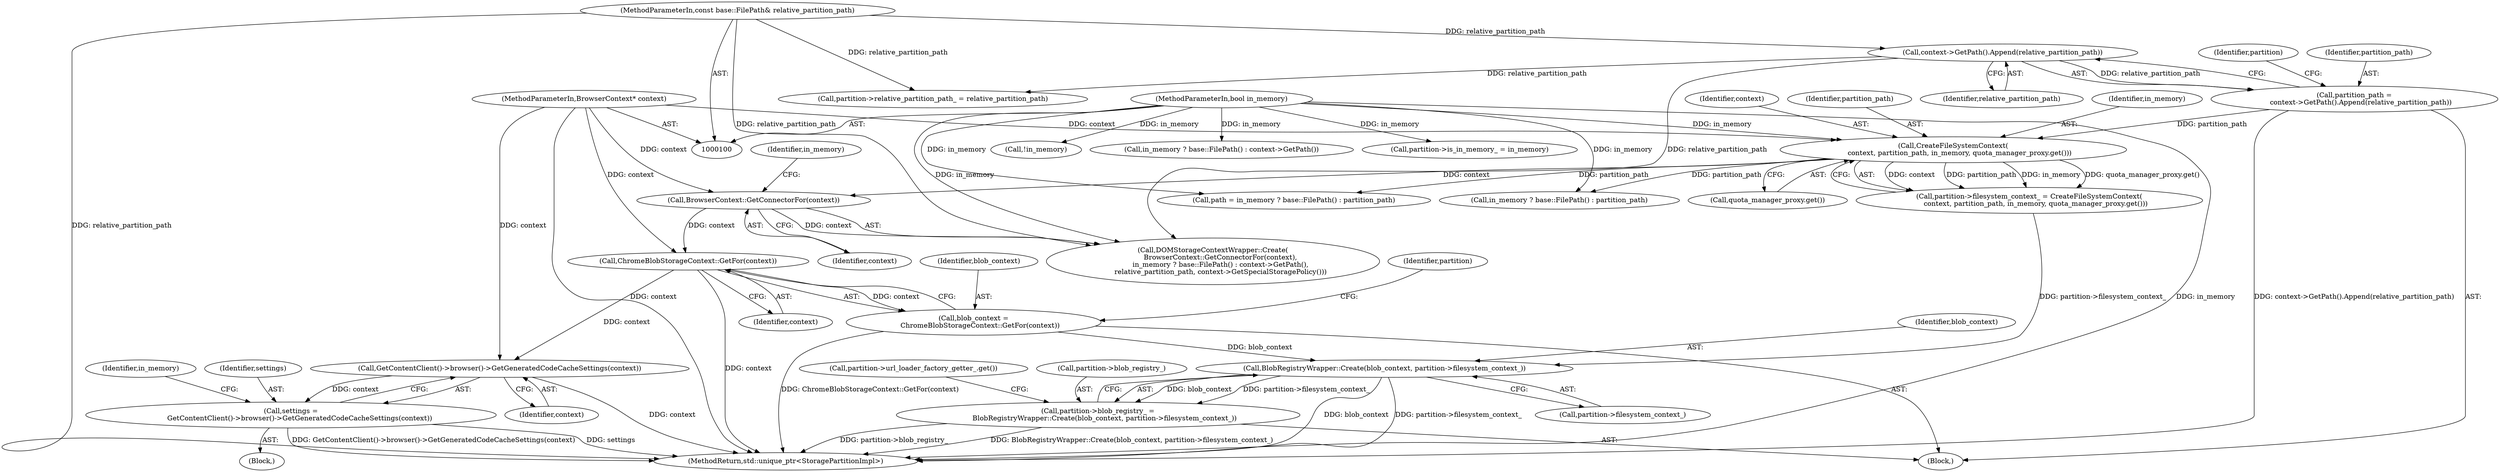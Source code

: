 digraph "0_Chrome_ba169c14aa9cc2efd708a878ae21ff34f3898fe0_2@pointer" {
"1000308" [label="(Call,ChromeBlobStorageContext::GetFor(context))"];
"1000171" [label="(Call,BrowserContext::GetConnectorFor(context))"];
"1000146" [label="(Call,CreateFileSystemContext(\n      context, partition_path, in_memory, quota_manager_proxy.get()))"];
"1000101" [label="(MethodParameterIn,BrowserContext* context)"];
"1000114" [label="(Call,partition_path =\n      context->GetPath().Append(relative_partition_path))"];
"1000116" [label="(Call,context->GetPath().Append(relative_partition_path))"];
"1000103" [label="(MethodParameterIn,const base::FilePath& relative_partition_path)"];
"1000102" [label="(MethodParameterIn,bool in_memory)"];
"1000306" [label="(Call,blob_context =\n      ChromeBlobStorageContext::GetFor(context))"];
"1000328" [label="(Call,BlobRegistryWrapper::Create(blob_context, partition->filesystem_context_))"];
"1000324" [label="(Call,partition->blob_registry_ =\n      BlobRegistryWrapper::Create(blob_context, partition->filesystem_context_))"];
"1000347" [label="(Call,GetContentClient()->browser()->GetGeneratedCodeCacheSettings(context))"];
"1000345" [label="(Call,settings =\n        GetContentClient()->browser()->GetGeneratedCodeCacheSettings(context))"];
"1000142" [label="(Call,partition->filesystem_context_ = CreateFileSystemContext(\n      context, partition_path, in_memory, quota_manager_proxy.get()))"];
"1000306" [label="(Call,blob_context =\n      ChromeBlobStorageContext::GetFor(context))"];
"1000148" [label="(Identifier,partition_path)"];
"1000101" [label="(MethodParameterIn,BrowserContext* context)"];
"1000309" [label="(Identifier,context)"];
"1000351" [label="(Call,!in_memory)"];
"1000117" [label="(Identifier,relative_partition_path)"];
"1000149" [label="(Identifier,in_memory)"];
"1000330" [label="(Call,partition->filesystem_context_)"];
"1000325" [label="(Call,partition->blob_registry_)"];
"1000345" [label="(Call,settings =\n        GetContentClient()->browser()->GetGeneratedCodeCacheSettings(context))"];
"1000328" [label="(Call,BlobRegistryWrapper::Create(blob_context, partition->filesystem_context_))"];
"1000346" [label="(Identifier,settings)"];
"1000174" [label="(Identifier,in_memory)"];
"1000120" [label="(Identifier,partition)"];
"1000307" [label="(Identifier,blob_context)"];
"1000171" [label="(Call,BrowserContext::GetConnectorFor(context))"];
"1000170" [label="(Call,DOMStorageContextWrapper::Create(\n       BrowserContext::GetConnectorFor(context),\n       in_memory ? base::FilePath() : context->GetPath(),\n       relative_partition_path, context->GetSpecialStoragePolicy()))"];
"1000377" [label="(MethodReturn,std::unique_ptr<StoragePartitionImpl>)"];
"1000308" [label="(Call,ChromeBlobStorageContext::GetFor(context))"];
"1000324" [label="(Call,partition->blob_registry_ =\n      BlobRegistryWrapper::Create(blob_context, partition->filesystem_context_))"];
"1000348" [label="(Identifier,context)"];
"1000186" [label="(Call,path = in_memory ? base::FilePath() : partition_path)"];
"1000334" [label="(Call,partition->url_loader_factory_getter_.get())"];
"1000150" [label="(Call,quota_manager_proxy.get())"];
"1000116" [label="(Call,context->GetPath().Append(relative_partition_path))"];
"1000329" [label="(Identifier,blob_context)"];
"1000173" [label="(Call,in_memory ? base::FilePath() : context->GetPath())"];
"1000352" [label="(Identifier,in_memory)"];
"1000115" [label="(Identifier,partition_path)"];
"1000146" [label="(Call,CreateFileSystemContext(\n      context, partition_path, in_memory, quota_manager_proxy.get()))"];
"1000114" [label="(Call,partition_path =\n      context->GetPath().Append(relative_partition_path))"];
"1000343" [label="(Block,)"];
"1000105" [label="(Block,)"];
"1000347" [label="(Call,GetContentClient()->browser()->GetGeneratedCodeCacheSettings(context))"];
"1000103" [label="(MethodParameterIn,const base::FilePath& relative_partition_path)"];
"1000147" [label="(Identifier,context)"];
"1000129" [label="(Call,partition->relative_partition_path_ = relative_partition_path)"];
"1000124" [label="(Call,partition->is_in_memory_ = in_memory)"];
"1000102" [label="(MethodParameterIn,bool in_memory)"];
"1000188" [label="(Call,in_memory ? base::FilePath() : partition_path)"];
"1000312" [label="(Identifier,partition)"];
"1000172" [label="(Identifier,context)"];
"1000308" -> "1000306"  [label="AST: "];
"1000308" -> "1000309"  [label="CFG: "];
"1000309" -> "1000308"  [label="AST: "];
"1000306" -> "1000308"  [label="CFG: "];
"1000308" -> "1000377"  [label="DDG: context"];
"1000308" -> "1000306"  [label="DDG: context"];
"1000171" -> "1000308"  [label="DDG: context"];
"1000101" -> "1000308"  [label="DDG: context"];
"1000308" -> "1000347"  [label="DDG: context"];
"1000171" -> "1000170"  [label="AST: "];
"1000171" -> "1000172"  [label="CFG: "];
"1000172" -> "1000171"  [label="AST: "];
"1000174" -> "1000171"  [label="CFG: "];
"1000171" -> "1000170"  [label="DDG: context"];
"1000146" -> "1000171"  [label="DDG: context"];
"1000101" -> "1000171"  [label="DDG: context"];
"1000146" -> "1000142"  [label="AST: "];
"1000146" -> "1000150"  [label="CFG: "];
"1000147" -> "1000146"  [label="AST: "];
"1000148" -> "1000146"  [label="AST: "];
"1000149" -> "1000146"  [label="AST: "];
"1000150" -> "1000146"  [label="AST: "];
"1000142" -> "1000146"  [label="CFG: "];
"1000146" -> "1000142"  [label="DDG: context"];
"1000146" -> "1000142"  [label="DDG: partition_path"];
"1000146" -> "1000142"  [label="DDG: in_memory"];
"1000146" -> "1000142"  [label="DDG: quota_manager_proxy.get()"];
"1000101" -> "1000146"  [label="DDG: context"];
"1000114" -> "1000146"  [label="DDG: partition_path"];
"1000102" -> "1000146"  [label="DDG: in_memory"];
"1000146" -> "1000186"  [label="DDG: partition_path"];
"1000146" -> "1000188"  [label="DDG: partition_path"];
"1000101" -> "1000100"  [label="AST: "];
"1000101" -> "1000377"  [label="DDG: context"];
"1000101" -> "1000347"  [label="DDG: context"];
"1000114" -> "1000105"  [label="AST: "];
"1000114" -> "1000116"  [label="CFG: "];
"1000115" -> "1000114"  [label="AST: "];
"1000116" -> "1000114"  [label="AST: "];
"1000120" -> "1000114"  [label="CFG: "];
"1000114" -> "1000377"  [label="DDG: context->GetPath().Append(relative_partition_path)"];
"1000116" -> "1000114"  [label="DDG: relative_partition_path"];
"1000116" -> "1000117"  [label="CFG: "];
"1000117" -> "1000116"  [label="AST: "];
"1000103" -> "1000116"  [label="DDG: relative_partition_path"];
"1000116" -> "1000129"  [label="DDG: relative_partition_path"];
"1000116" -> "1000170"  [label="DDG: relative_partition_path"];
"1000103" -> "1000100"  [label="AST: "];
"1000103" -> "1000377"  [label="DDG: relative_partition_path"];
"1000103" -> "1000129"  [label="DDG: relative_partition_path"];
"1000103" -> "1000170"  [label="DDG: relative_partition_path"];
"1000102" -> "1000100"  [label="AST: "];
"1000102" -> "1000377"  [label="DDG: in_memory"];
"1000102" -> "1000124"  [label="DDG: in_memory"];
"1000102" -> "1000170"  [label="DDG: in_memory"];
"1000102" -> "1000173"  [label="DDG: in_memory"];
"1000102" -> "1000186"  [label="DDG: in_memory"];
"1000102" -> "1000188"  [label="DDG: in_memory"];
"1000102" -> "1000351"  [label="DDG: in_memory"];
"1000306" -> "1000105"  [label="AST: "];
"1000307" -> "1000306"  [label="AST: "];
"1000312" -> "1000306"  [label="CFG: "];
"1000306" -> "1000377"  [label="DDG: ChromeBlobStorageContext::GetFor(context)"];
"1000306" -> "1000328"  [label="DDG: blob_context"];
"1000328" -> "1000324"  [label="AST: "];
"1000328" -> "1000330"  [label="CFG: "];
"1000329" -> "1000328"  [label="AST: "];
"1000330" -> "1000328"  [label="AST: "];
"1000324" -> "1000328"  [label="CFG: "];
"1000328" -> "1000377"  [label="DDG: blob_context"];
"1000328" -> "1000377"  [label="DDG: partition->filesystem_context_"];
"1000328" -> "1000324"  [label="DDG: blob_context"];
"1000328" -> "1000324"  [label="DDG: partition->filesystem_context_"];
"1000142" -> "1000328"  [label="DDG: partition->filesystem_context_"];
"1000324" -> "1000105"  [label="AST: "];
"1000325" -> "1000324"  [label="AST: "];
"1000334" -> "1000324"  [label="CFG: "];
"1000324" -> "1000377"  [label="DDG: BlobRegistryWrapper::Create(blob_context, partition->filesystem_context_)"];
"1000324" -> "1000377"  [label="DDG: partition->blob_registry_"];
"1000347" -> "1000345"  [label="AST: "];
"1000347" -> "1000348"  [label="CFG: "];
"1000348" -> "1000347"  [label="AST: "];
"1000345" -> "1000347"  [label="CFG: "];
"1000347" -> "1000377"  [label="DDG: context"];
"1000347" -> "1000345"  [label="DDG: context"];
"1000345" -> "1000343"  [label="AST: "];
"1000346" -> "1000345"  [label="AST: "];
"1000352" -> "1000345"  [label="CFG: "];
"1000345" -> "1000377"  [label="DDG: GetContentClient()->browser()->GetGeneratedCodeCacheSettings(context)"];
"1000345" -> "1000377"  [label="DDG: settings"];
}
